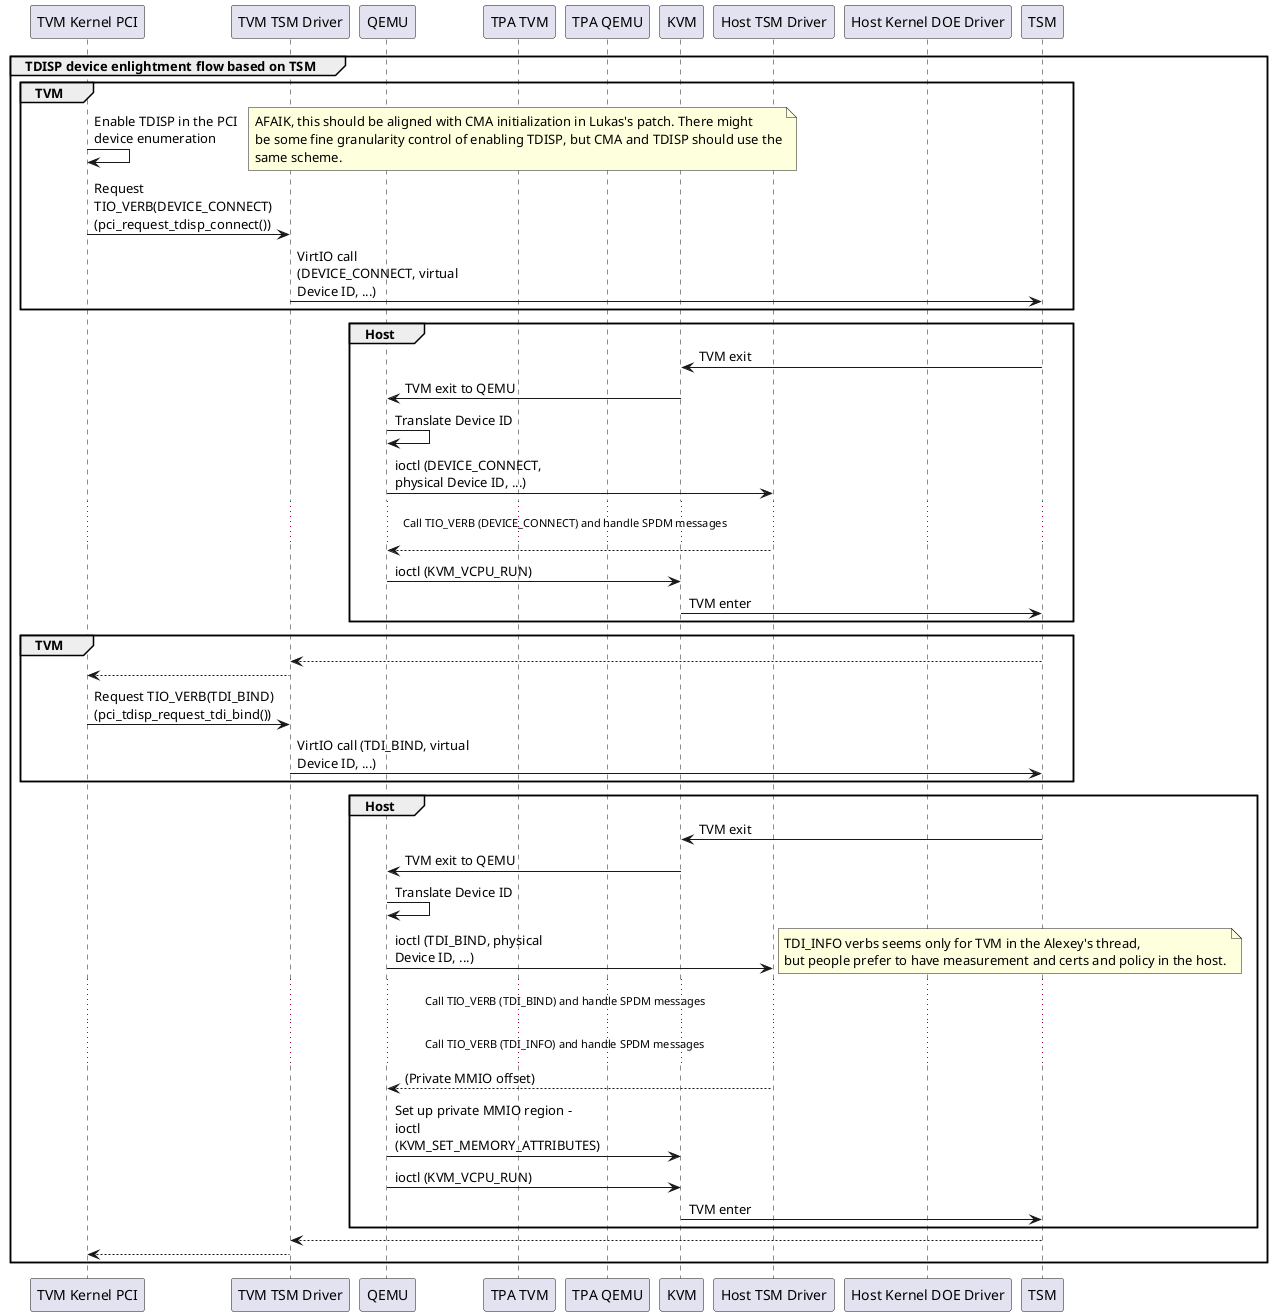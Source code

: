 @startuml

participant "TVM Kernel PCI" order 11
participant "TVM TSM Driver" order 12
participant "QEMU" order 13
participant "TPA TVM" order 20
participant "TPA QEMU" order 21
participant "KVM" order 30
participant "Host TSM Driver" order 31
participant "Host Kernel DOE Driver" order 32
participant "TSM" order 40

skinparam maxMessageSize 180

group TDISP device enlightment flow based on TSM
	group TVM
		"TVM Kernel PCI" -> "TVM Kernel PCI": Enable TDISP in the PCI device enumeration
		note right
			AFAIK, this should be aligned with CMA initialization in Lukas's patch. There might
			be some fine granularity control of enabling TDISP, but CMA and TDISP should use the
			same scheme.
		endnote

		"TVM Kernel PCI" -> "TVM TSM Driver": Request TIO_VERB(DEVICE_CONNECT) (pci_request_tdisp_connect())
		"TVM TSM Driver" -> "TSM": VirtIO call (DEVICE_CONNECT, virtual Device ID, ...)
	end

	group Host
		"TSM" -> "KVM": TVM exit
		"KVM" -> "QEMU": TVM exit to QEMU
		"QEMU" -> "QEMU": Translate Device ID
		"QEMU" -> "Host TSM Driver": ioctl (DEVICE_CONNECT, physical Device ID, ...)

		...Call TIO_VERB (DEVICE_CONNECT) and handle SPDM messages...

		"Host TSM Driver" --> "QEMU":
		"QEMU" -> "KVM": ioctl (KVM_VCPU_RUN)
		"KVM" -> "TSM": TVM enter
	end

	group TVM
		"TSM" --> "TVM TSM Driver":
		"TVM TSM Driver" --> "TVM Kernel PCI":

		"TVM Kernel PCI" -> "TVM TSM Driver": Request TIO_VERB(TDI_BIND) (pci_tdisp_request_tdi_bind())
		"TVM TSM Driver" -> "TSM": VirtIO call (TDI_BIND, virtual Device ID, ...)
	end

	group Host
		"TSM" -> "KVM": TVM exit
		"KVM" -> "QEMU": TVM exit to QEMU
		"QEMU" -> "QEMU": Translate Device ID
		"QEMU" -> "Host TSM Driver": ioctl (TDI_BIND, physical Device ID, ...)

		...Call TIO_VERB (TDI_BIND) and handle SPDM messages...

		...Call TIO_VERB (TDI_INFO) and handle SPDM messages...
		note right
			TDI_INFO verbs seems only for TVM in the Alexey's thread,
			but people prefer to have measurement and certs and policy in the host.
		endnote

		"Host TSM Driver" --> "QEMU": (Private MMIO offset)
		"QEMU" -> "KVM": Set up private MMIO region - ioctl (KVM_SET_MEMORY_ATTRIBUTES)
		"QEMU" -> "KVM": ioctl (KVM_VCPU_RUN)
		"KVM" -> "TSM": TVM enter
	end

	"TSM" --> "TVM TSM Driver":
	"TVM TSM Driver" --> "TVM Kernel PCI":
end

@enduml
